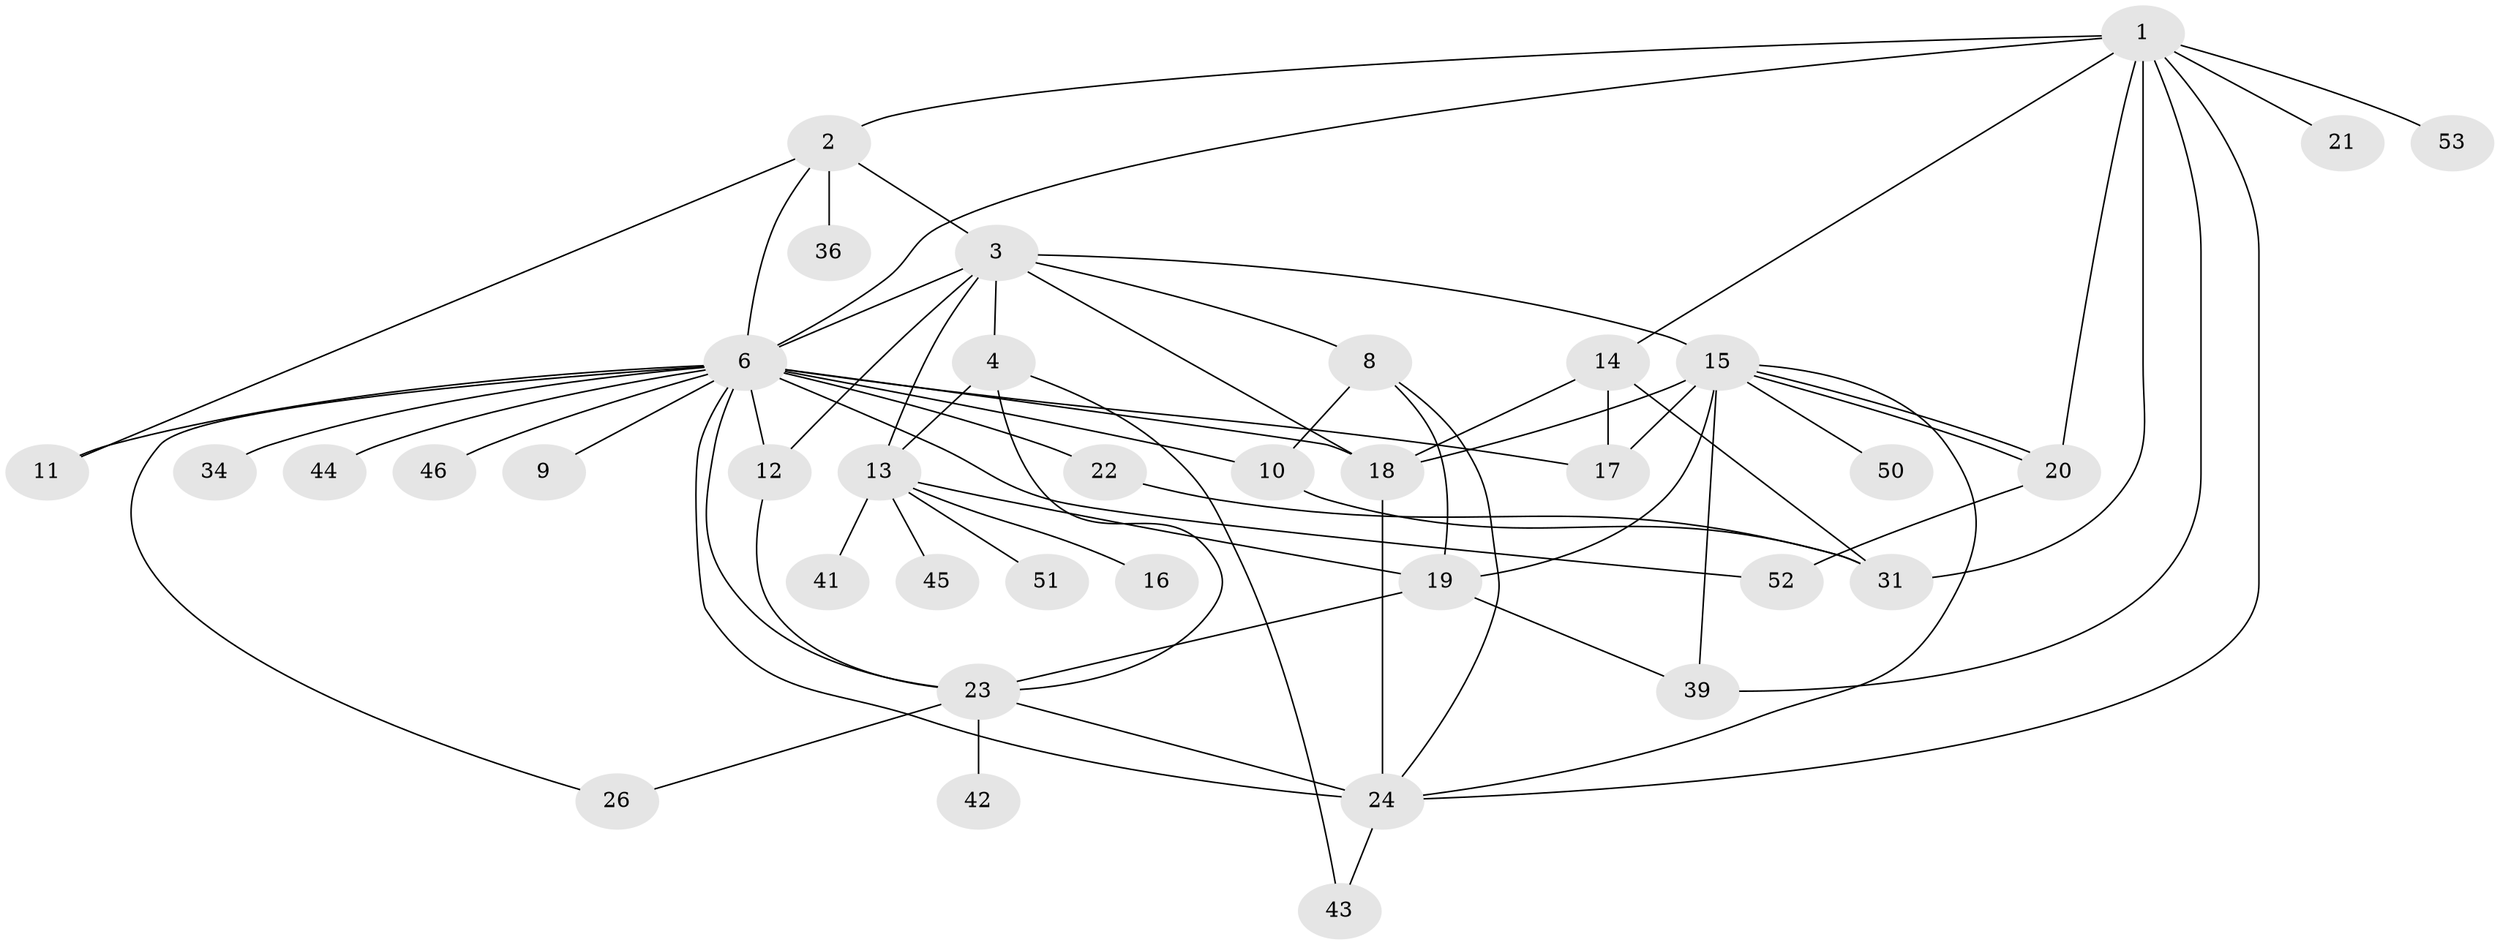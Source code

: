 // Generated by graph-tools (version 1.1) at 2025/51/02/27/25 19:51:58]
// undirected, 37 vertices, 67 edges
graph export_dot {
graph [start="1"]
  node [color=gray90,style=filled];
  1 [super="+47"];
  2 [super="+5"];
  3 [super="+28"];
  4 [super="+37"];
  6 [super="+7"];
  8 [super="+38"];
  9;
  10 [super="+29"];
  11;
  12 [super="+49"];
  13 [super="+33"];
  14;
  15 [super="+30"];
  16;
  17;
  18 [super="+35"];
  19 [super="+48"];
  20 [super="+27"];
  21;
  22;
  23 [super="+32"];
  24 [super="+25"];
  26;
  31 [super="+40"];
  34;
  36;
  39;
  41;
  42;
  43;
  44;
  45;
  46;
  50;
  51;
  52;
  53;
  1 -- 2;
  1 -- 6;
  1 -- 14;
  1 -- 20;
  1 -- 21;
  1 -- 24;
  1 -- 53;
  1 -- 39;
  1 -- 31;
  2 -- 3;
  2 -- 36;
  2 -- 6;
  2 -- 11;
  3 -- 4;
  3 -- 6;
  3 -- 8;
  3 -- 13;
  3 -- 15 [weight=2];
  3 -- 18;
  3 -- 12;
  4 -- 23;
  4 -- 43;
  4 -- 13;
  6 -- 10;
  6 -- 11;
  6 -- 12;
  6 -- 17;
  6 -- 18;
  6 -- 23;
  6 -- 24;
  6 -- 34;
  6 -- 46;
  6 -- 52;
  6 -- 22;
  6 -- 9;
  6 -- 26;
  6 -- 44;
  8 -- 10;
  8 -- 19;
  8 -- 24;
  10 -- 31;
  12 -- 23;
  13 -- 16;
  13 -- 19;
  13 -- 41;
  13 -- 45;
  13 -- 51;
  14 -- 17;
  14 -- 18;
  14 -- 31;
  15 -- 17;
  15 -- 18;
  15 -- 19 [weight=2];
  15 -- 20;
  15 -- 20;
  15 -- 24;
  15 -- 39;
  15 -- 50;
  18 -- 24;
  19 -- 39;
  19 -- 23;
  20 -- 52;
  22 -- 31;
  23 -- 26;
  23 -- 42;
  23 -- 24;
  24 -- 43;
}
